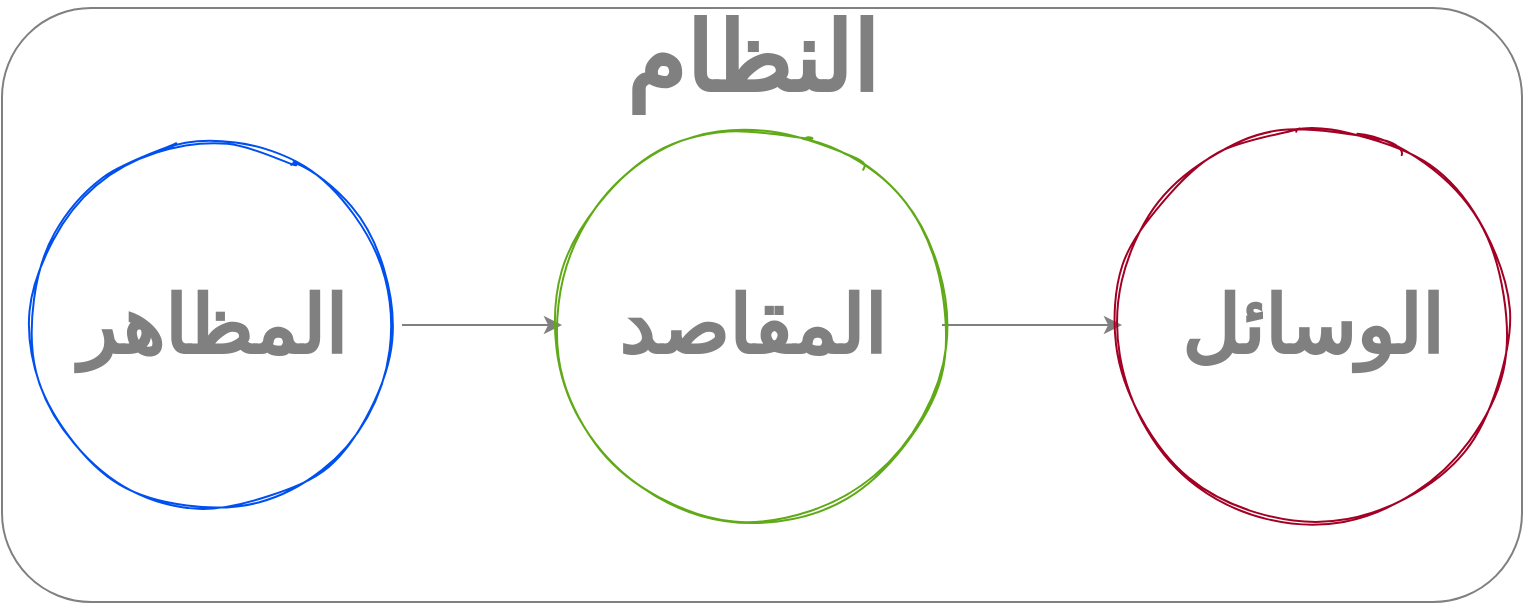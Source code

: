 <mxfile version="14.6.13" type="device" pages="7"><diagram id="BClQ7zJKGYlsGDlJx-q2" name="0.0.2"><mxGraphModel dx="1725" dy="1165" grid="1" gridSize="10" guides="1" tooltips="1" connect="1" arrows="1" fold="1" page="1" pageScale="1" pageWidth="1169" pageHeight="827" math="0" shadow="0"><root><mxCell id="0"/><mxCell id="1" parent="0"/><mxCell id="0XDa8BmgBY2-rIkM7C-t-5" value="" style="rounded=1;whiteSpace=wrap;html=1;fillColor=none;strokeColor=#808080;fontColor=#808080;fontFamily=Lucida Console;fontStyle=0" parent="1" vertex="1"><mxGeometry x="210" y="260" width="760" height="297" as="geometry"/></mxCell><mxCell id="gQmo-Lvj3IdOfGqod0C0-8" style="edgeStyle=orthogonalEdgeStyle;rounded=0;orthogonalLoop=1;jettySize=auto;html=1;strokeColor=#808080;fontColor=#808080;fontFamily=Lucida Console;fontStyle=0" parent="1" source="5" target="gQmo-Lvj3IdOfGqod0C0-6" edge="1"><mxGeometry relative="1" as="geometry"/></mxCell><mxCell id="5" value="المظاهر" style="ellipse;whiteSpace=wrap;html=1;aspect=fixed;sketch=1;fontFamily=Arabic Typesetting;fontSize=40;fontStyle=1;fillColor=none;strokeColor=#0050EF;fontColor=#808080;" parent="1" vertex="1"><mxGeometry x="220" y="323.5" width="190" height="190" as="geometry"/></mxCell><mxCell id="gQmo-Lvj3IdOfGqod0C0-9" style="edgeStyle=orthogonalEdgeStyle;rounded=0;orthogonalLoop=1;jettySize=auto;html=1;strokeColor=#808080;fontColor=#808080;fontFamily=Lucida Console;fontStyle=0" parent="1" source="gQmo-Lvj3IdOfGqod0C0-6" target="gQmo-Lvj3IdOfGqod0C0-7" edge="1"><mxGeometry relative="1" as="geometry"/></mxCell><mxCell id="gQmo-Lvj3IdOfGqod0C0-6" value="المقاصد" style="ellipse;whiteSpace=wrap;html=1;aspect=fixed;sketch=1;fontFamily=Arabic Typesetting;fontSize=40;fontStyle=1;fillColor=none;strokeColor=#60A917;fontColor=#808080;" parent="1" vertex="1"><mxGeometry x="490" y="323.5" width="190" height="190" as="geometry"/></mxCell><mxCell id="gQmo-Lvj3IdOfGqod0C0-7" value="الوسائل" style="ellipse;whiteSpace=wrap;html=1;aspect=fixed;sketch=1;fontFamily=Arabic Typesetting;fontSize=40;spacing=2;fontStyle=1;fillColor=none;strokeColor=#A20025;fontColor=#808080;" parent="1" vertex="1"><mxGeometry x="770" y="323.5" width="190" height="190" as="geometry"/></mxCell><mxCell id="0XDa8BmgBY2-rIkM7C-t-6" value="النظام" style="text;html=1;fillColor=none;align=center;verticalAlign=middle;whiteSpace=wrap;rounded=0;fontColor=#808080;fontFamily=Arabic Typesetting;fontStyle=1;fontSize=48;" parent="1" vertex="1"><mxGeometry x="510" y="260" width="150" height="50" as="geometry"/></mxCell></root></mxGraphModel></diagram><diagram id="nKiVWEsSA-270ExTul0f" name="0.0.3"><mxGraphModel dx="1725" dy="1165" grid="1" gridSize="10" guides="0" tooltips="1" connect="1" arrows="1" fold="1" page="1" pageScale="1" pageWidth="1100" pageHeight="850" math="0" shadow="0"><root><mxCell id="W0rM-MDbJ5D4AVO0Bxm_-0"/><mxCell id="W0rM-MDbJ5D4AVO0Bxm_-1" parent="W0rM-MDbJ5D4AVO0Bxm_-0"/><mxCell id="W0rM-MDbJ5D4AVO0Bxm_-2" value="" style="shape=image;verticalLabelPosition=bottom;labelBackgroundColor=#ffffff;verticalAlign=top;aspect=fixed;imageAspect=0;image=https://cdn-icons-png.flaticon.com/512/869/869869.png;strokeColor=#808080;rounded=1;sketch=1;" parent="W0rM-MDbJ5D4AVO0Bxm_-1" vertex="1"><mxGeometry x="860" y="251" width="162" height="162" as="geometry"/></mxCell><mxCell id="W0rM-MDbJ5D4AVO0Bxm_-3" value="" style="shape=image;verticalLabelPosition=bottom;labelBackgroundColor=#ffffff;verticalAlign=top;aspect=fixed;imageAspect=0;image=https://cdn-icons-png.flaticon.com/512/704/704834.png;strokeColor=#808080;rounded=1;sketch=1;" parent="W0rM-MDbJ5D4AVO0Bxm_-1" vertex="1"><mxGeometry x="650" y="256" width="140" height="140" as="geometry"/></mxCell><mxCell id="W0rM-MDbJ5D4AVO0Bxm_-5" value="" style="shape=image;verticalLabelPosition=bottom;labelBackgroundColor=#ffffff;verticalAlign=top;aspect=fixed;imageAspect=0;image=https://cdn-icons-png.flaticon.com/512/4982/4982460.png;strokeColor=#808080;rounded=1;sketch=1;" parent="W0rM-MDbJ5D4AVO0Bxm_-1" vertex="1"><mxGeometry x="450" y="267" width="130" height="130" as="geometry"/></mxCell><mxCell id="W0rM-MDbJ5D4AVO0Bxm_-11" value="" style="shape=image;verticalLabelPosition=bottom;labelBackgroundColor=#ffffff;verticalAlign=top;aspect=fixed;imageAspect=0;image=https://cdn-icons-png.flaticon.com/512/4983/4983285.png;strokeColor=#808080;rounded=1;sketch=1;" parent="W0rM-MDbJ5D4AVO0Bxm_-1" vertex="1"><mxGeometry x="270" y="270" width="112" height="112" as="geometry"/></mxCell><mxCell id="W0rM-MDbJ5D4AVO0Bxm_-13" value="" style="shape=image;verticalLabelPosition=bottom;labelBackgroundColor=#ffffff;verticalAlign=top;aspect=fixed;imageAspect=0;image=https://cdn-icons-png.flaticon.com/512/1447/1447825.png;strokeColor=#808080;rounded=1;sketch=1;" parent="W0rM-MDbJ5D4AVO0Bxm_-1" vertex="1"><mxGeometry x="80" y="250" width="122" height="122" as="geometry"/></mxCell><mxCell id="W0rM-MDbJ5D4AVO0Bxm_-29" style="edgeStyle=orthogonalEdgeStyle;orthogonalLoop=1;jettySize=auto;html=1;entryX=0;entryY=0.5;entryDx=0;entryDy=0;strokeColor=#808080;fontFamily=Courier New;fontColor=#808080;fontStyle=1;curved=1;sketch=1;fontSize=22;" parent="W0rM-MDbJ5D4AVO0Bxm_-1" source="W0rM-MDbJ5D4AVO0Bxm_-26" edge="1"><mxGeometry relative="1" as="geometry"><mxPoint x="267" y="550" as="targetPoint"/></mxGeometry></mxCell><mxCell id="W0rM-MDbJ5D4AVO0Bxm_-26" value="و" style="whiteSpace=wrap;html=1;strokeColor=#6F0000;fillColor=none;fontFamily=Courier New;fontColor=#808080;fontStyle=1;rounded=1;sketch=1;fontSize=22;" parent="W0rM-MDbJ5D4AVO0Bxm_-1" vertex="1"><mxGeometry x="162" y="470" width="40" height="160" as="geometry"/></mxCell><mxCell id="W0rM-MDbJ5D4AVO0Bxm_-27" value="ق" style="whiteSpace=wrap;html=1;strokeColor=#005700;fillColor=none;fontFamily=Courier New;fontColor=#808080;fontStyle=1;rounded=1;sketch=1;fontSize=22;" parent="W0rM-MDbJ5D4AVO0Bxm_-1" vertex="1"><mxGeometry x="120" y="470" width="40" height="160" as="geometry"/></mxCell><mxCell id="W0rM-MDbJ5D4AVO0Bxm_-28" value="ظ" style="whiteSpace=wrap;html=1;strokeColor=#001DBC;fillColor=none;fontFamily=Courier New;fontColor=#808080;fontStyle=1;rounded=1;sketch=1;fontSize=22;" parent="W0rM-MDbJ5D4AVO0Bxm_-1" vertex="1"><mxGeometry x="77" y="470" width="40" height="160" as="geometry"/></mxCell><mxCell id="ZptFQKRL4hzS_mphF5Ht-0" value="" style="shape=flexArrow;endArrow=classic;html=1;fontFamily=Courier New;fontColor=#808080;strokeColor=#6F0000;width=52;endSize=8;curved=1;fillColor=#a20025;sketch=1;" parent="W0rM-MDbJ5D4AVO0Bxm_-1" edge="1"><mxGeometry width="50" height="50" relative="1" as="geometry"><mxPoint x="810" y="330" as="sourcePoint"/><mxPoint x="850" y="330" as="targetPoint"/></mxGeometry></mxCell><mxCell id="ZptFQKRL4hzS_mphF5Ht-1" value="" style="shape=flexArrow;endArrow=classic;html=1;fontFamily=Courier New;fontColor=#808080;strokeColor=#6F0000;width=52;endSize=8;curved=1;sketch=1;fillColor=#a20025;" parent="W0rM-MDbJ5D4AVO0Bxm_-1" edge="1"><mxGeometry width="50" height="50" relative="1" as="geometry"><mxPoint x="600" y="330" as="sourcePoint"/><mxPoint x="640" y="330" as="targetPoint"/></mxGeometry></mxCell><mxCell id="ZptFQKRL4hzS_mphF5Ht-2" value="" style="shape=flexArrow;endArrow=classic;html=1;fontFamily=Courier New;fontColor=#808080;strokeColor=#6F0000;width=52;endSize=8;curved=1;sketch=1;fillColor=#a20025;" parent="W0rM-MDbJ5D4AVO0Bxm_-1" edge="1"><mxGeometry width="50" height="50" relative="1" as="geometry"><mxPoint x="390" y="330" as="sourcePoint"/><mxPoint x="430" y="330" as="targetPoint"/></mxGeometry></mxCell><mxCell id="ZptFQKRL4hzS_mphF5Ht-3" value="" style="shape=flexArrow;endArrow=classic;html=1;fontFamily=Courier New;fontColor=#808080;strokeColor=#6F0000;width=52;endSize=8;curved=1;sketch=1;fillColor=#a20025;" parent="W0rM-MDbJ5D4AVO0Bxm_-1" edge="1"><mxGeometry width="50" height="50" relative="1" as="geometry"><mxPoint x="220" y="330" as="sourcePoint"/><mxPoint x="260" y="330" as="targetPoint"/></mxGeometry></mxCell><mxCell id="76Cj69Z0HNJIq9B8e0js-14" style="edgeStyle=none;html=1;fontColor=#808080;sketch=1;curved=1;strokeColor=#808080;fontSize=22;" parent="W0rM-MDbJ5D4AVO0Bxm_-1" source="76Cj69Z0HNJIq9B8e0js-0" edge="1"><mxGeometry relative="1" as="geometry"><mxPoint x="450" y="550" as="targetPoint"/></mxGeometry></mxCell><mxCell id="76Cj69Z0HNJIq9B8e0js-0" value="&lt;span&gt;و&lt;/span&gt;" style="whiteSpace=wrap;html=1;strokeColor=#6F0000;fillColor=none;fontFamily=Courier New;fontColor=#808080;fontStyle=1;rounded=1;sketch=1;fontSize=22;" parent="W0rM-MDbJ5D4AVO0Bxm_-1" vertex="1"><mxGeometry x="355" y="470" width="40" height="160" as="geometry"/></mxCell><mxCell id="76Cj69Z0HNJIq9B8e0js-1" value="&lt;span&gt;ق&lt;/span&gt;" style="whiteSpace=wrap;html=1;strokeColor=#005700;fillColor=none;fontFamily=Courier New;fontColor=#808080;fontStyle=1;rounded=1;sketch=1;fontSize=22;" parent="W0rM-MDbJ5D4AVO0Bxm_-1" vertex="1"><mxGeometry x="313" y="470" width="40" height="160" as="geometry"/></mxCell><mxCell id="76Cj69Z0HNJIq9B8e0js-2" value="ظ" style="whiteSpace=wrap;html=1;strokeColor=#001DBC;fillColor=none;fontFamily=Courier New;fontColor=#808080;fontStyle=1;rounded=1;sketch=1;fontSize=22;" parent="W0rM-MDbJ5D4AVO0Bxm_-1" vertex="1"><mxGeometry x="270" y="470" width="40" height="160" as="geometry"/></mxCell><mxCell id="76Cj69Z0HNJIq9B8e0js-13" style="edgeStyle=none;html=1;entryX=0;entryY=0.5;entryDx=0;entryDy=0;fontColor=#808080;sketch=1;curved=1;strokeColor=#808080;fontSize=22;" parent="W0rM-MDbJ5D4AVO0Bxm_-1" source="76Cj69Z0HNJIq9B8e0js-3" target="76Cj69Z0HNJIq9B8e0js-8" edge="1"><mxGeometry relative="1" as="geometry"/></mxCell><mxCell id="76Cj69Z0HNJIq9B8e0js-3" value="&lt;span&gt;و&lt;/span&gt;" style="whiteSpace=wrap;html=1;strokeColor=#6F0000;fillColor=none;fontFamily=Courier New;fontColor=#808080;fontStyle=1;rounded=1;sketch=1;fontSize=22;" parent="W0rM-MDbJ5D4AVO0Bxm_-1" vertex="1"><mxGeometry x="535" y="470" width="40" height="160" as="geometry"/></mxCell><mxCell id="76Cj69Z0HNJIq9B8e0js-4" value="&lt;span&gt;ق&lt;/span&gt;" style="whiteSpace=wrap;html=1;strokeColor=#005700;fillColor=none;fontFamily=Courier New;fontColor=#808080;fontStyle=1;rounded=1;sketch=1;fontSize=22;" parent="W0rM-MDbJ5D4AVO0Bxm_-1" vertex="1"><mxGeometry x="493" y="470" width="40" height="160" as="geometry"/></mxCell><mxCell id="76Cj69Z0HNJIq9B8e0js-12" style="edgeStyle=none;html=1;entryX=0;entryY=0.5;entryDx=0;entryDy=0;fontColor=#808080;sketch=1;curved=1;strokeColor=#808080;fontSize=22;" parent="W0rM-MDbJ5D4AVO0Bxm_-1" source="76Cj69Z0HNJIq9B8e0js-6" target="76Cj69Z0HNJIq9B8e0js-11" edge="1"><mxGeometry relative="1" as="geometry"/></mxCell><mxCell id="76Cj69Z0HNJIq9B8e0js-6" value="&lt;span&gt;و&lt;/span&gt;" style="whiteSpace=wrap;html=1;strokeColor=#6F0000;fillColor=none;fontFamily=Courier New;fontColor=#808080;fontStyle=1;rounded=1;sketch=1;fontSize=22;" parent="W0rM-MDbJ5D4AVO0Bxm_-1" vertex="1"><mxGeometry x="745" y="470" width="40" height="160" as="geometry"/></mxCell><mxCell id="76Cj69Z0HNJIq9B8e0js-7" value="&lt;span&gt;ق&lt;/span&gt;" style="whiteSpace=wrap;html=1;strokeColor=#005700;fillColor=none;fontFamily=Courier New;fontColor=#808080;fontStyle=1;rounded=1;sketch=1;fontSize=22;" parent="W0rM-MDbJ5D4AVO0Bxm_-1" vertex="1"><mxGeometry x="703" y="470" width="40" height="160" as="geometry"/></mxCell><mxCell id="76Cj69Z0HNJIq9B8e0js-8" value="&lt;span&gt;ظ&lt;/span&gt;" style="whiteSpace=wrap;html=1;strokeColor=#001DBC;fillColor=none;fontFamily=Courier New;fontColor=#808080;fontStyle=1;rounded=1;sketch=1;fontSize=22;" parent="W0rM-MDbJ5D4AVO0Bxm_-1" vertex="1"><mxGeometry x="660" y="470" width="40" height="160" as="geometry"/></mxCell><mxCell id="76Cj69Z0HNJIq9B8e0js-9" value="&lt;span&gt;و&lt;/span&gt;" style="whiteSpace=wrap;html=1;strokeColor=#6F0000;fillColor=none;fontFamily=Courier New;fontColor=#808080;fontStyle=1;rounded=1;sketch=1;fontSize=22;" parent="W0rM-MDbJ5D4AVO0Bxm_-1" vertex="1"><mxGeometry x="955" y="470" width="40" height="160" as="geometry"/></mxCell><mxCell id="76Cj69Z0HNJIq9B8e0js-10" value="&lt;span&gt;ق&lt;/span&gt;" style="whiteSpace=wrap;html=1;strokeColor=#005700;fillColor=none;fontFamily=Courier New;fontColor=#808080;fontStyle=1;rounded=1;sketch=1;fontSize=22;" parent="W0rM-MDbJ5D4AVO0Bxm_-1" vertex="1"><mxGeometry x="913" y="470" width="40" height="160" as="geometry"/></mxCell><mxCell id="76Cj69Z0HNJIq9B8e0js-11" value="&lt;span&gt;ظ&lt;/span&gt;" style="whiteSpace=wrap;html=1;strokeColor=#001DBC;fillColor=none;fontFamily=Courier New;fontColor=#808080;fontStyle=1;rounded=1;sketch=1;fontSize=22;" parent="W0rM-MDbJ5D4AVO0Bxm_-1" vertex="1"><mxGeometry x="870" y="470" width="40" height="160" as="geometry"/></mxCell><mxCell id="C-LNeaRqBnnhpDKgdJRk-0" value="&lt;span&gt;ظ&lt;/span&gt;" style="whiteSpace=wrap;html=1;strokeColor=#001DBC;fillColor=none;fontFamily=Courier New;fontColor=#808080;fontStyle=1;rounded=1;sketch=1;fontSize=22;" parent="W0rM-MDbJ5D4AVO0Bxm_-1" vertex="1"><mxGeometry x="450" y="470" width="40" height="160" as="geometry"/></mxCell></root></mxGraphModel></diagram><diagram id="3kXAWhVCvX7wtt8HvD0j" name="0.0.4"><mxGraphModel dx="1190" dy="803" grid="1" gridSize="10" guides="1" tooltips="1" connect="1" arrows="1" fold="1" page="1" pageScale="1" pageWidth="1100" pageHeight="850" math="0" shadow="0"><root><mxCell id="fLSRTXFH1fcSwHrKiy_E-0"/><mxCell id="fLSRTXFH1fcSwHrKiy_E-1" parent="fLSRTXFH1fcSwHrKiy_E-0"/><mxCell id="tHzvTpeFHNqKRsSb1RSv-12" value="" style="ellipse;whiteSpace=wrap;html=1;aspect=fixed;rounded=1;sketch=1;fillColor=none;fontColor=#ffffff;strokeColor=#A20025;fontFamily=Arabic Typesetting;fontStyle=1" parent="fLSRTXFH1fcSwHrKiy_E-1" vertex="1"><mxGeometry x="750" y="280" width="340" height="340" as="geometry"/></mxCell><mxCell id="tHzvTpeFHNqKRsSb1RSv-10" style="edgeStyle=orthogonalEdgeStyle;curved=1;rounded=1;sketch=1;orthogonalLoop=1;jettySize=auto;html=1;strokeColor=#8F8F8F;fontFamily=Arabic Typesetting;fontStyle=1" parent="fLSRTXFH1fcSwHrKiy_E-1" source="tHzvTpeFHNqKRsSb1RSv-6" target="tHzvTpeFHNqKRsSb1RSv-7" edge="1"><mxGeometry relative="1" as="geometry"/></mxCell><mxCell id="tHzvTpeFHNqKRsSb1RSv-11" value="" style="edgeStyle=orthogonalEdgeStyle;curved=1;rounded=1;sketch=1;orthogonalLoop=1;jettySize=auto;html=1;strokeColor=#8F8F8F;fontFamily=Arabic Typesetting;fontStyle=1" parent="fLSRTXFH1fcSwHrKiy_E-1" source="tHzvTpeFHNqKRsSb1RSv-6" target="tHzvTpeFHNqKRsSb1RSv-8" edge="1"><mxGeometry relative="1" as="geometry"/></mxCell><mxCell id="tHzvTpeFHNqKRsSb1RSv-6" value="س" style="ellipse;whiteSpace=wrap;html=1;aspect=fixed;sketch=1;rounded=1;fillColor=none;fontColor=#808080;strokeColor=#60A917;fontFamily=Arabic Typesetting;fontStyle=1;fontSize=23;" parent="fLSRTXFH1fcSwHrKiy_E-1" vertex="1"><mxGeometry x="880" y="410" width="80" height="80" as="geometry"/></mxCell><mxCell id="tHzvTpeFHNqKRsSb1RSv-7" value="ع" style="ellipse;whiteSpace=wrap;html=1;aspect=fixed;sketch=1;rounded=1;fillColor=none;fontColor=#808080;strokeColor=#A20025;fontFamily=Arabic Typesetting;fontStyle=1;fontSize=23;" parent="fLSRTXFH1fcSwHrKiy_E-1" vertex="1"><mxGeometry x="990" y="410" width="80" height="80" as="geometry"/></mxCell><mxCell id="tHzvTpeFHNqKRsSb1RSv-8" value="ع" style="ellipse;whiteSpace=wrap;html=1;aspect=fixed;sketch=1;rounded=1;fillColor=none;fontColor=#808080;strokeColor=#0050EF;fontFamily=Arabic Typesetting;fontStyle=1;fontSize=23;" parent="fLSRTXFH1fcSwHrKiy_E-1" vertex="1"><mxGeometry x="770" y="410" width="80" height="80" as="geometry"/></mxCell><mxCell id="tHzvTpeFHNqKRsSb1RSv-21" style="edgeStyle=orthogonalEdgeStyle;curved=1;rounded=1;sketch=1;orthogonalLoop=1;jettySize=auto;html=1;entryX=0;entryY=0.5;entryDx=0;entryDy=0;strokeColor=#8F8F8F;fontFamily=Arabic Typesetting;fontStyle=1" parent="fLSRTXFH1fcSwHrKiy_E-1" source="tHzvTpeFHNqKRsSb1RSv-13" target="tHzvTpeFHNqKRsSb1RSv-12" edge="1"><mxGeometry relative="1" as="geometry"/></mxCell><mxCell id="tHzvTpeFHNqKRsSb1RSv-13" value="" style="ellipse;whiteSpace=wrap;html=1;aspect=fixed;rounded=1;sketch=1;fillColor=none;fontColor=#ffffff;strokeColor=#60A917;fontFamily=Arabic Typesetting;fontStyle=1" parent="fLSRTXFH1fcSwHrKiy_E-1" vertex="1"><mxGeometry x="390" y="280" width="340" height="340" as="geometry"/></mxCell><mxCell id="tHzvTpeFHNqKRsSb1RSv-14" style="edgeStyle=orthogonalEdgeStyle;curved=1;rounded=1;sketch=1;orthogonalLoop=1;jettySize=auto;html=1;strokeColor=#8F8F8F;fontFamily=Arabic Typesetting;fontStyle=1" parent="fLSRTXFH1fcSwHrKiy_E-1" source="tHzvTpeFHNqKRsSb1RSv-16" target="tHzvTpeFHNqKRsSb1RSv-17" edge="1"><mxGeometry relative="1" as="geometry"/></mxCell><mxCell id="tHzvTpeFHNqKRsSb1RSv-15" value="" style="edgeStyle=orthogonalEdgeStyle;curved=1;rounded=1;sketch=1;orthogonalLoop=1;jettySize=auto;html=1;strokeColor=#8F8F8F;fontFamily=Arabic Typesetting;fontStyle=1" parent="fLSRTXFH1fcSwHrKiy_E-1" source="tHzvTpeFHNqKRsSb1RSv-16" target="tHzvTpeFHNqKRsSb1RSv-18" edge="1"><mxGeometry relative="1" as="geometry"/></mxCell><mxCell id="tHzvTpeFHNqKRsSb1RSv-16" value="ع" style="ellipse;whiteSpace=wrap;html=1;aspect=fixed;sketch=1;rounded=1;fillColor=none;fontColor=#808080;strokeColor=#60A917;fontFamily=Arabic Typesetting;fontStyle=1;fontSize=23;" parent="fLSRTXFH1fcSwHrKiy_E-1" vertex="1"><mxGeometry x="520" y="410" width="80" height="80" as="geometry"/></mxCell><mxCell id="tHzvTpeFHNqKRsSb1RSv-17" value="س" style="ellipse;whiteSpace=wrap;html=1;aspect=fixed;sketch=1;rounded=1;fillColor=none;fontColor=#808080;strokeColor=#A20025;fontFamily=Arabic Typesetting;fontStyle=1;fontSize=23;" parent="fLSRTXFH1fcSwHrKiy_E-1" vertex="1"><mxGeometry x="630" y="410" width="80" height="80" as="geometry"/></mxCell><mxCell id="tHzvTpeFHNqKRsSb1RSv-18" value="س" style="ellipse;whiteSpace=wrap;html=1;aspect=fixed;sketch=1;rounded=1;fillColor=none;fontColor=#808080;strokeColor=#0050EF;fontFamily=Arabic Typesetting;fontStyle=1;fontSize=23;" parent="fLSRTXFH1fcSwHrKiy_E-1" vertex="1"><mxGeometry x="410" y="410" width="80" height="80" as="geometry"/></mxCell><mxCell id="tHzvTpeFHNqKRsSb1RSv-28" style="edgeStyle=orthogonalEdgeStyle;curved=1;rounded=1;sketch=1;orthogonalLoop=1;jettySize=auto;html=1;strokeColor=#8F8F8F;fontFamily=Arabic Typesetting;fontStyle=1" parent="fLSRTXFH1fcSwHrKiy_E-1" source="tHzvTpeFHNqKRsSb1RSv-22" target="tHzvTpeFHNqKRsSb1RSv-13" edge="1"><mxGeometry relative="1" as="geometry"/></mxCell><mxCell id="tHzvTpeFHNqKRsSb1RSv-22" value="" style="ellipse;whiteSpace=wrap;html=1;aspect=fixed;rounded=1;sketch=1;fillColor=none;fontColor=#ffffff;strokeColor=#0050EF;fontFamily=Arabic Typesetting;fontStyle=1" parent="fLSRTXFH1fcSwHrKiy_E-1" vertex="1"><mxGeometry x="20" y="280" width="340" height="340" as="geometry"/></mxCell><mxCell id="tHzvTpeFHNqKRsSb1RSv-29" value="إلكترون" style="text;html=1;fillColor=none;align=center;verticalAlign=middle;whiteSpace=wrap;rounded=0;sketch=1;fontColor=#8F8F8F;fontSize=50;fontFamily=Arabic Typesetting;fontStyle=1" parent="fLSRTXFH1fcSwHrKiy_E-1" vertex="1"><mxGeometry x="170" y="670" width="40" height="20" as="geometry"/></mxCell><mxCell id="tHzvTpeFHNqKRsSb1RSv-30" value="نيوترون" style="text;html=1;fillColor=none;align=center;verticalAlign=middle;whiteSpace=wrap;rounded=0;sketch=1;fontColor=#8F8F8F;fontSize=50;fontFamily=Arabic Typesetting;fontStyle=1" parent="fLSRTXFH1fcSwHrKiy_E-1" vertex="1"><mxGeometry x="550" y="670" width="40" height="20" as="geometry"/></mxCell><mxCell id="tHzvTpeFHNqKRsSb1RSv-31" value="بروتون" style="text;html=1;fillColor=none;align=center;verticalAlign=middle;whiteSpace=wrap;rounded=0;sketch=1;fontColor=#8F8F8F;fontSize=50;fontFamily=Arabic Typesetting;fontStyle=1" parent="fLSRTXFH1fcSwHrKiy_E-1" vertex="1"><mxGeometry x="900" y="670" width="40" height="20" as="geometry"/></mxCell><mxCell id="tHzvTpeFHNqKRsSb1RSv-32" style="edgeStyle=orthogonalEdgeStyle;curved=1;rounded=1;sketch=1;orthogonalLoop=1;jettySize=auto;html=1;strokeColor=#8F8F8F;fontFamily=Arabic Typesetting;fontStyle=1" parent="fLSRTXFH1fcSwHrKiy_E-1" source="tHzvTpeFHNqKRsSb1RSv-34" target="tHzvTpeFHNqKRsSb1RSv-35" edge="1"><mxGeometry relative="1" as="geometry"/></mxCell><mxCell id="tHzvTpeFHNqKRsSb1RSv-33" value="" style="edgeStyle=orthogonalEdgeStyle;curved=1;rounded=1;sketch=1;orthogonalLoop=1;jettySize=auto;html=1;strokeColor=#8F8F8F;fontFamily=Arabic Typesetting;fontStyle=1" parent="fLSRTXFH1fcSwHrKiy_E-1" source="tHzvTpeFHNqKRsSb1RSv-34" target="tHzvTpeFHNqKRsSb1RSv-36" edge="1"><mxGeometry relative="1" as="geometry"/></mxCell><mxCell id="tHzvTpeFHNqKRsSb1RSv-34" value="&lt;font color=&quot;#808080&quot;&gt;الكتلة&lt;/font&gt;" style="ellipse;whiteSpace=wrap;html=1;aspect=fixed;sketch=1;rounded=1;fillColor=none;fontColor=#ffffff;strokeColor=#60A917;fontFamily=Arabic Typesetting;fontStyle=1;fontSize=26;" parent="fLSRTXFH1fcSwHrKiy_E-1" vertex="1"><mxGeometry x="150" y="410" width="80" height="80" as="geometry"/></mxCell><mxCell id="tHzvTpeFHNqKRsSb1RSv-35" value="&lt;font color=&quot;#808080&quot; style=&quot;font-size: 26px;&quot;&gt;شحنة&lt;/font&gt;" style="ellipse;whiteSpace=wrap;html=1;aspect=fixed;sketch=1;rounded=1;fillColor=none;fontColor=#ffffff;strokeColor=#A20025;fontFamily=Arabic Typesetting;fontStyle=1;fontSize=26;" parent="fLSRTXFH1fcSwHrKiy_E-1" vertex="1"><mxGeometry x="260" y="410" width="80" height="80" as="geometry"/></mxCell><mxCell id="tHzvTpeFHNqKRsSb1RSv-36" value="&lt;font color=&quot;#808080&quot; style=&quot;font-size: 26px;&quot;&gt;الزخم الزاوي&lt;/font&gt;" style="ellipse;whiteSpace=wrap;html=1;aspect=fixed;sketch=1;rounded=1;fillColor=none;fontColor=#ffffff;strokeColor=#0050EF;fontFamily=Arabic Typesetting;fontStyle=1;fontSize=26;" parent="fLSRTXFH1fcSwHrKiy_E-1" vertex="1"><mxGeometry x="40" y="410" width="80" height="80" as="geometry"/></mxCell></root></mxGraphModel></diagram><diagram name="0.0.4 2" id="BPuhP2UYqeS_asFMk0QZ"><mxGraphModel dx="1438" dy="971" grid="1" gridSize="10" guides="1" tooltips="1" connect="1" arrows="1" fold="1" page="1" pageScale="1" pageWidth="1100" pageHeight="850" math="0" shadow="0"><root><mxCell id="rGN0Hdvx375b36EXyA7g-0"/><mxCell id="rGN0Hdvx375b36EXyA7g-1" parent="rGN0Hdvx375b36EXyA7g-0"/><mxCell id="rGN0Hdvx375b36EXyA7g-2" value="الشمس" style="ellipse;whiteSpace=wrap;html=1;aspect=fixed;rounded=1;sketch=1;fillColor=none;strokeColor=#A20025;fontFamily=Arabic Typesetting;fontStyle=1;fontSize=69;fontColor=#8F8F8F;" parent="rGN0Hdvx375b36EXyA7g-1" vertex="1"><mxGeometry x="750" y="280" width="340" height="340" as="geometry"/></mxCell><mxCell id="rGN0Hdvx375b36EXyA7g-8" style="edgeStyle=orthogonalEdgeStyle;curved=1;rounded=1;sketch=1;orthogonalLoop=1;jettySize=auto;html=1;entryX=0;entryY=0.5;entryDx=0;entryDy=0;strokeColor=#8F8F8F;fontFamily=Courier New;fontStyle=1;fontColor=#8F8F8F;" parent="rGN0Hdvx375b36EXyA7g-1" source="rGN0Hdvx375b36EXyA7g-9" target="rGN0Hdvx375b36EXyA7g-2" edge="1"><mxGeometry relative="1" as="geometry"/></mxCell><mxCell id="rGN0Hdvx375b36EXyA7g-9" value="&lt;font style=&quot;font-size: 69px;&quot;&gt;الكوكب&lt;/font&gt;" style="ellipse;whiteSpace=wrap;html=1;aspect=fixed;rounded=1;sketch=1;fillColor=none;strokeColor=#60A917;fontFamily=Arabic Typesetting;fontStyle=1;fontSize=69;fontColor=#8F8F8F;" parent="rGN0Hdvx375b36EXyA7g-1" vertex="1"><mxGeometry x="380" y="280" width="340" height="340" as="geometry"/></mxCell><mxCell id="rGN0Hdvx375b36EXyA7g-15" style="edgeStyle=orthogonalEdgeStyle;curved=1;rounded=1;sketch=1;orthogonalLoop=1;jettySize=auto;html=1;strokeColor=#8F8F8F;fontFamily=Courier New;fontStyle=1;fontColor=#8F8F8F;" parent="rGN0Hdvx375b36EXyA7g-1" source="rGN0Hdvx375b36EXyA7g-16" target="rGN0Hdvx375b36EXyA7g-9" edge="1"><mxGeometry relative="1" as="geometry"/></mxCell><mxCell id="rGN0Hdvx375b36EXyA7g-16" value="&lt;font style=&quot;font-size: 69px;&quot;&gt;القمر&lt;/font&gt;" style="ellipse;whiteSpace=wrap;html=1;aspect=fixed;rounded=1;sketch=1;fillColor=none;strokeColor=#0050EF;fontFamily=Arabic Typesetting;fontStyle=1;fontColor=#8F8F8F;fontSize=69;" parent="rGN0Hdvx375b36EXyA7g-1" vertex="1"><mxGeometry x="10" y="280" width="340" height="340" as="geometry"/></mxCell></root></mxGraphModel></diagram><diagram name="0.0.5" id="KFiqBC2vEqDhtbo2sA6c"><mxGraphModel dx="1670" dy="1816" grid="1" gridSize="10" guides="1" tooltips="1" connect="1" arrows="1" fold="1" page="1" pageScale="1" pageWidth="1100" pageHeight="850" math="0" shadow="0">&#xa;            <root>&#xa;                <mxCell id="fW6Y9jT2kXcSiZ-Nmt8K-0"/>&#xa;                <mxCell id="fW6Y9jT2kXcSiZ-Nmt8K-1" parent="fW6Y9jT2kXcSiZ-Nmt8K-0"/>&#xa;                <mxCell id="fW6Y9jT2kXcSiZ-Nmt8K-19" value="" style="rounded=0;whiteSpace=wrap;html=1;sketch=1;fontFamily=Courier New;fontSize=20;fontColor=#8F8F8F;strokeColor=#8F8F8F;fillColor=none;" parent="fW6Y9jT2kXcSiZ-Nmt8K-1" vertex="1">&#xa;                    <mxGeometry x="37" y="820" width="570" height="220" as="geometry"/>&#xa;                </mxCell>&#xa;                <mxCell id="fW6Y9jT2kXcSiZ-Nmt8K-12" value="" style="rounded=0;whiteSpace=wrap;html=1;sketch=1;fontFamily=Courier New;fontSize=20;fontColor=#8F8F8F;strokeColor=#8F8F8F;fillColor=none;" parent="fW6Y9jT2kXcSiZ-Nmt8K-1" vertex="1">&#xa;                    <mxGeometry x="165" y="420" width="780" height="285" as="geometry"/>&#xa;                </mxCell>&#xa;                <mxCell id="fW6Y9jT2kXcSiZ-Nmt8K-2" value="BROKER&lt;br&gt;(DEPENDENCY)" style="ellipse;whiteSpace=wrap;html=1;aspect=fixed;rounded=1;sketch=1;fillColor=none;strokeColor=#A20025;fontFamily=Courier New;fontStyle=1;fontSize=35;fontColor=#8F8F8F;" parent="fW6Y9jT2kXcSiZ-Nmt8K-1" vertex="1">&#xa;                    <mxGeometry x="745" y="-30" width="340" height="340" as="geometry"/>&#xa;                </mxCell>&#xa;                <mxCell id="fW6Y9jT2kXcSiZ-Nmt8K-3" style="edgeStyle=orthogonalEdgeStyle;curved=1;rounded=1;sketch=1;orthogonalLoop=1;jettySize=auto;html=1;entryX=0;entryY=0.5;entryDx=0;entryDy=0;strokeColor=#8F8F8F;fontFamily=Courier New;fontStyle=1;fontColor=#8F8F8F;" parent="fW6Y9jT2kXcSiZ-Nmt8K-1" source="fW6Y9jT2kXcSiZ-Nmt8K-4" target="fW6Y9jT2kXcSiZ-Nmt8K-2" edge="1">&#xa;                    <mxGeometry relative="1" as="geometry"/>&#xa;                </mxCell>&#xa;                <mxCell id="fW6Y9jT2kXcSiZ-Nmt8K-13" style="edgeStyle=orthogonalEdgeStyle;curved=1;rounded=1;sketch=1;orthogonalLoop=1;jettySize=auto;html=1;fontFamily=Courier New;fontSize=20;fontColor=#8F8F8F;strokeColor=#8F8F8F;" parent="fW6Y9jT2kXcSiZ-Nmt8K-1" source="fW6Y9jT2kXcSiZ-Nmt8K-4" target="fW6Y9jT2kXcSiZ-Nmt8K-12" edge="1">&#xa;                    <mxGeometry relative="1" as="geometry"/>&#xa;                </mxCell>&#xa;                <mxCell id="fW6Y9jT2kXcSiZ-Nmt8K-4" value="&lt;font style=&quot;font-size: 35px&quot;&gt;SERVICE&lt;br&gt;(PURPOSE)&lt;br&gt;&lt;/font&gt;" style="ellipse;whiteSpace=wrap;html=1;aspect=fixed;rounded=1;sketch=1;fillColor=none;strokeColor=#60A917;fontFamily=Courier New;fontStyle=1;fontSize=25;fontColor=#8F8F8F;" parent="fW6Y9jT2kXcSiZ-Nmt8K-1" vertex="1">&#xa;                    <mxGeometry x="385" y="-30" width="340" height="340" as="geometry"/>&#xa;                </mxCell>&#xa;                <mxCell id="fW6Y9jT2kXcSiZ-Nmt8K-5" style="edgeStyle=orthogonalEdgeStyle;curved=1;rounded=1;sketch=1;orthogonalLoop=1;jettySize=auto;html=1;strokeColor=#8F8F8F;fontFamily=Courier New;fontStyle=1;fontColor=#8F8F8F;" parent="fW6Y9jT2kXcSiZ-Nmt8K-1" source="fW6Y9jT2kXcSiZ-Nmt8K-6" target="fW6Y9jT2kXcSiZ-Nmt8K-4" edge="1">&#xa;                    <mxGeometry relative="1" as="geometry"/>&#xa;                </mxCell>&#xa;                <mxCell id="fW6Y9jT2kXcSiZ-Nmt8K-6" value="&lt;font style=&quot;font-size: 35px&quot;&gt;CONTROLLER&lt;br&gt;(EXPOSURE)&lt;br&gt;&lt;/font&gt;" style="ellipse;whiteSpace=wrap;html=1;aspect=fixed;rounded=1;sketch=1;fillColor=none;strokeColor=#0050EF;fontFamily=Courier New;fontStyle=1;fontColor=#8F8F8F;" parent="fW6Y9jT2kXcSiZ-Nmt8K-1" vertex="1">&#xa;                    <mxGeometry x="15" y="-30" width="340" height="340" as="geometry"/>&#xa;                </mxCell>&#xa;                <mxCell id="fW6Y9jT2kXcSiZ-Nmt8K-7" value="INTEGRATION" style="ellipse;whiteSpace=wrap;html=1;aspect=fixed;rounded=1;sketch=1;fillColor=none;strokeColor=#A20025;fontFamily=Courier New;fontStyle=1;fontSize=20;fontColor=#8F8F8F;" parent="fW6Y9jT2kXcSiZ-Nmt8K-1" vertex="1">&#xa;                    <mxGeometry x="715" y="470" width="190" height="190" as="geometry"/>&#xa;                </mxCell>&#xa;                <mxCell id="fW6Y9jT2kXcSiZ-Nmt8K-11" style="edgeStyle=orthogonalEdgeStyle;curved=1;rounded=1;sketch=1;orthogonalLoop=1;jettySize=auto;html=1;fontFamily=Courier New;fontSize=20;fontColor=#8F8F8F;strokeColor=#8F8F8F;" parent="fW6Y9jT2kXcSiZ-Nmt8K-1" source="fW6Y9jT2kXcSiZ-Nmt8K-8" target="fW6Y9jT2kXcSiZ-Nmt8K-7" edge="1">&#xa;                    <mxGeometry relative="1" as="geometry"/>&#xa;                </mxCell>&#xa;                <mxCell id="fW6Y9jT2kXcSiZ-Nmt8K-8" value="&lt;font&gt;&lt;font style=&quot;font-size: 20px&quot;&gt;PROCESSING&lt;/font&gt;&lt;br&gt;&lt;/font&gt;" style="ellipse;whiteSpace=wrap;html=1;aspect=fixed;rounded=1;sketch=1;fillColor=none;strokeColor=#60A917;fontFamily=Courier New;fontStyle=1;fontSize=25;fontColor=#8F8F8F;" parent="fW6Y9jT2kXcSiZ-Nmt8K-1" vertex="1">&#xa;                    <mxGeometry x="465" y="470" width="190" height="190" as="geometry"/>&#xa;                </mxCell>&#xa;                <mxCell id="fW6Y9jT2kXcSiZ-Nmt8K-10" style="edgeStyle=orthogonalEdgeStyle;curved=1;rounded=1;sketch=1;orthogonalLoop=1;jettySize=auto;html=1;fontFamily=Courier New;fontSize=20;fontColor=#8F8F8F;strokeColor=#8F8F8F;" parent="fW6Y9jT2kXcSiZ-Nmt8K-1" source="fW6Y9jT2kXcSiZ-Nmt8K-9" target="fW6Y9jT2kXcSiZ-Nmt8K-8" edge="1">&#xa;                    <mxGeometry relative="1" as="geometry"/>&#xa;                </mxCell>&#xa;                <mxCell id="fW6Y9jT2kXcSiZ-Nmt8K-20" style="edgeStyle=orthogonalEdgeStyle;curved=1;rounded=1;sketch=1;orthogonalLoop=1;jettySize=auto;html=1;entryX=0.489;entryY=-0.009;entryDx=0;entryDy=0;entryPerimeter=0;fontFamily=Courier New;fontSize=20;fontColor=#8F8F8F;strokeColor=#8F8F8F;" parent="fW6Y9jT2kXcSiZ-Nmt8K-1" source="fW6Y9jT2kXcSiZ-Nmt8K-9" target="fW6Y9jT2kXcSiZ-Nmt8K-19" edge="1">&#xa;                    <mxGeometry relative="1" as="geometry"/>&#xa;                </mxCell>&#xa;                <mxCell id="fW6Y9jT2kXcSiZ-Nmt8K-9" value="&lt;font&gt;&lt;font style=&quot;font-size: 20px&quot;&gt;VALIDATION&lt;/font&gt;&lt;br&gt;&lt;/font&gt;" style="ellipse;whiteSpace=wrap;html=1;aspect=fixed;rounded=1;sketch=1;fillColor=none;strokeColor=#0050EF;fontFamily=Courier New;fontStyle=1;fontColor=#8F8F8F;" parent="fW6Y9jT2kXcSiZ-Nmt8K-1" vertex="1">&#xa;                    <mxGeometry x="215" y="465" width="200" height="200" as="geometry"/>&#xa;                </mxCell>&#xa;                <mxCell id="fW6Y9jT2kXcSiZ-Nmt8K-14" value="EXTERNAL" style="ellipse;whiteSpace=wrap;html=1;aspect=fixed;rounded=1;sketch=1;fillColor=none;strokeColor=#A20025;fontFamily=Courier New;fontStyle=1;fontSize=20;fontColor=#8F8F8F;" parent="fW6Y9jT2kXcSiZ-Nmt8K-1" vertex="1">&#xa;                    <mxGeometry x="422" y="870" width="120" height="120" as="geometry"/>&#xa;                </mxCell>&#xa;                <mxCell id="fW6Y9jT2kXcSiZ-Nmt8K-18" style="edgeStyle=orthogonalEdgeStyle;curved=1;rounded=1;sketch=1;orthogonalLoop=1;jettySize=auto;html=1;fontFamily=Courier New;fontSize=20;fontColor=#8F8F8F;strokeColor=#8F8F8F;" parent="fW6Y9jT2kXcSiZ-Nmt8K-1" source="fW6Y9jT2kXcSiZ-Nmt8K-15" target="fW6Y9jT2kXcSiZ-Nmt8K-14" edge="1">&#xa;                    <mxGeometry relative="1" as="geometry"/>&#xa;                </mxCell>&#xa;                <mxCell id="fW6Y9jT2kXcSiZ-Nmt8K-15" value="&lt;font&gt;&lt;font style=&quot;font-size: 20px&quot;&gt;LOGICAL&lt;/font&gt;&lt;br&gt;&lt;/font&gt;" style="ellipse;whiteSpace=wrap;html=1;aspect=fixed;rounded=1;sketch=1;fillColor=none;strokeColor=#60A917;fontFamily=Courier New;fontStyle=1;fontSize=25;fontColor=#8F8F8F;" parent="fW6Y9jT2kXcSiZ-Nmt8K-1" vertex="1">&#xa;                    <mxGeometry x="252" y="870" width="120" height="120" as="geometry"/>&#xa;                </mxCell>&#xa;                <mxCell id="fW6Y9jT2kXcSiZ-Nmt8K-17" style="edgeStyle=orthogonalEdgeStyle;curved=1;rounded=1;sketch=1;orthogonalLoop=1;jettySize=auto;html=1;fontFamily=Courier New;fontSize=20;fontColor=#8F8F8F;strokeColor=#8F8F8F;" parent="fW6Y9jT2kXcSiZ-Nmt8K-1" source="fW6Y9jT2kXcSiZ-Nmt8K-16" target="fW6Y9jT2kXcSiZ-Nmt8K-15" edge="1">&#xa;                    <mxGeometry relative="1" as="geometry"/>&#xa;                </mxCell>&#xa;                <mxCell id="fW6Y9jT2kXcSiZ-Nmt8K-16" value="&lt;font&gt;&lt;font style=&quot;font-size: 20px&quot;&gt;STRUCTURAL&lt;/font&gt;&lt;br&gt;&lt;/font&gt;" style="ellipse;whiteSpace=wrap;html=1;aspect=fixed;rounded=1;sketch=1;fillColor=none;strokeColor=#0050EF;fontFamily=Courier New;fontStyle=1;fontColor=#8F8F8F;" parent="fW6Y9jT2kXcSiZ-Nmt8K-1" vertex="1">&#xa;                    <mxGeometry x="77" y="865" width="130" height="130" as="geometry"/>&#xa;                </mxCell>&#xa;            </root>&#xa;        </mxGraphModel></diagram><diagram name="0.0.5 3" id="Mhk29zlba1toDi8wMus7"><mxGraphModel dx="5275" dy="3265" grid="1" gridSize="10" guides="1" tooltips="1" connect="1" arrows="1" fold="1" page="1" pageScale="1" pageWidth="1100" pageHeight="850" math="0" shadow="0">&#xa;            <root>&#xa;                <mxCell id="oFzkff3jUH4xU8nQMEI9-0"/>&#xa;                <mxCell id="oFzkff3jUH4xU8nQMEI9-1" parent="oFzkff3jUH4xU8nQMEI9-0"/>&#xa;                <mxCell id="oFzkff3jUH4xU8nQMEI9-4" value="AMBASSADOR MICROSERVICE" style="ellipse;whiteSpace=wrap;html=1;aspect=fixed;rounded=1;sketch=1;fillColor=none;strokeColor=#A20025;fontFamily=Courier New;fontStyle=1;fontSize=35;fontColor=#8F8F8F;" parent="oFzkff3jUH4xU8nQMEI9-1" vertex="1">&#xa;                    <mxGeometry x="285" y="-450" width="340" height="340" as="geometry"/>&#xa;                </mxCell>&#xa;                <mxCell id="oFzkff3jUH4xU8nQMEI9-5" style="edgeStyle=orthogonalEdgeStyle;curved=1;rounded=1;sketch=1;orthogonalLoop=1;jettySize=auto;html=1;entryX=0;entryY=0.5;entryDx=0;entryDy=0;strokeColor=#8F8F8F;fontFamily=Courier New;fontStyle=1;fontColor=#8F8F8F;" parent="oFzkff3jUH4xU8nQMEI9-1" source="oFzkff3jUH4xU8nQMEI9-7" target="oFzkff3jUH4xU8nQMEI9-4" edge="1">&#xa;                    <mxGeometry relative="1" as="geometry"/>&#xa;                </mxCell>&#xa;                <mxCell id="oFzkff3jUH4xU8nQMEI9-22" style="edgeStyle=orthogonalEdgeStyle;curved=1;rounded=1;sketch=1;orthogonalLoop=1;jettySize=auto;html=1;fontFamily=Courier New;fontSize=20;fontColor=#8F8F8F;strokeColor=#8F8F8F;" parent="oFzkff3jUH4xU8nQMEI9-1" source="oFzkff3jUH4xU8nQMEI9-7" target="oFzkff3jUH4xU8nQMEI9-21" edge="1">&#xa;                    <mxGeometry relative="1" as="geometry"/>&#xa;                </mxCell>&#xa;                <mxCell id="oFzkff3jUH4xU8nQMEI9-7" value="&lt;font style=&quot;font-size: 35px&quot;&gt;ORCHESTRATION MICROSERVICE&lt;br&gt;&lt;/font&gt;" style="ellipse;whiteSpace=wrap;html=1;aspect=fixed;rounded=1;sketch=1;fillColor=none;strokeColor=#60A917;fontFamily=Courier New;fontStyle=1;fontSize=25;fontColor=#8F8F8F;" parent="oFzkff3jUH4xU8nQMEI9-1" vertex="1">&#xa;                    <mxGeometry x="-175" y="-170" width="340" height="340" as="geometry"/>&#xa;                </mxCell>&#xa;                <mxCell id="oFzkff3jUH4xU8nQMEI9-8" style="edgeStyle=orthogonalEdgeStyle;curved=1;rounded=1;sketch=1;orthogonalLoop=1;jettySize=auto;html=1;strokeColor=#8F8F8F;fontFamily=Courier New;fontStyle=1;fontColor=#8F8F8F;" parent="oFzkff3jUH4xU8nQMEI9-1" source="oFzkff3jUH4xU8nQMEI9-9" target="oFzkff3jUH4xU8nQMEI9-7" edge="1">&#xa;                    <mxGeometry relative="1" as="geometry"/>&#xa;                </mxCell>&#xa;                <mxCell id="oFzkff3jUH4xU8nQMEI9-9" value="&lt;font style=&quot;font-size: 35px&quot;&gt;GATEKEEPER&lt;br&gt;&lt;/font&gt;" style="ellipse;whiteSpace=wrap;html=1;aspect=fixed;rounded=1;sketch=1;fillColor=none;strokeColor=#0050EF;fontFamily=Courier New;fontStyle=1;fontColor=#8F8F8F;" parent="oFzkff3jUH4xU8nQMEI9-1" vertex="1">&#xa;                    <mxGeometry x="-610" y="-170" width="340" height="340" as="geometry"/>&#xa;                </mxCell>&#xa;                <mxCell id="oFzkff3jUH4xU8nQMEI9-21" value="AMBASSADOR MICROSERVICE" style="ellipse;whiteSpace=wrap;html=1;aspect=fixed;rounded=1;sketch=1;fillColor=none;strokeColor=#A20025;fontFamily=Courier New;fontStyle=1;fontSize=35;fontColor=#8F8F8F;" parent="oFzkff3jUH4xU8nQMEI9-1" vertex="1">&#xa;                    <mxGeometry x="285" y="100" width="340" height="340" as="geometry"/>&#xa;                </mxCell>&#xa;            </root>&#xa;        </mxGraphModel></diagram><diagram id="KgeVGjpWFuRjrlViPhDL" name="0.0.5"><mxGraphModel dx="1670" dy="966" grid="1" gridSize="10" guides="1" tooltips="1" connect="1" arrows="1" fold="1" page="1" pageScale="1" pageWidth="1100" pageHeight="850" math="0" shadow="0">&#xa;            <root>&#xa;                <mxCell id="3AlMoLvSrDSe7ntdJGDQ-0"/>&#xa;                <mxCell id="3AlMoLvSrDSe7ntdJGDQ-1" parent="3AlMoLvSrDSe7ntdJGDQ-0"/>&#xa;                <mxCell id="3AlMoLvSrDSe7ntdJGDQ-2" value="BROKER&lt;br&gt;(DEPENDENCY)" style="ellipse;whiteSpace=wrap;html=1;aspect=fixed;rounded=1;sketch=1;fillColor=none;strokeColor=#A20025;fontFamily=Courier New;fontStyle=1;fontSize=35;fontColor=#8F8F8F;" vertex="1" parent="3AlMoLvSrDSe7ntdJGDQ-1">&#xa;                    <mxGeometry x="750" y="280" width="340" height="340" as="geometry"/>&#xa;                </mxCell>&#xa;                <mxCell id="3AlMoLvSrDSe7ntdJGDQ-3" style="edgeStyle=orthogonalEdgeStyle;curved=1;rounded=1;sketch=1;orthogonalLoop=1;jettySize=auto;html=1;entryX=0;entryY=0.5;entryDx=0;entryDy=0;strokeColor=#8F8F8F;fontFamily=Courier New;fontStyle=1;fontColor=#8F8F8F;" edge="1" parent="3AlMoLvSrDSe7ntdJGDQ-1" source="3AlMoLvSrDSe7ntdJGDQ-4" target="3AlMoLvSrDSe7ntdJGDQ-2">&#xa;                    <mxGeometry relative="1" as="geometry"/>&#xa;                </mxCell>&#xa;                <mxCell id="3AlMoLvSrDSe7ntdJGDQ-4" value="&lt;font style=&quot;font-size: 35px&quot;&gt;SERVICE&lt;br&gt;(PURPOSE)&lt;br&gt;&lt;/font&gt;" style="ellipse;whiteSpace=wrap;html=1;aspect=fixed;rounded=1;sketch=1;fillColor=none;strokeColor=#60A917;fontFamily=Courier New;fontStyle=1;fontSize=25;fontColor=#8F8F8F;" vertex="1" parent="3AlMoLvSrDSe7ntdJGDQ-1">&#xa;                    <mxGeometry x="390" y="280" width="340" height="340" as="geometry"/>&#xa;                </mxCell>&#xa;                <mxCell id="3AlMoLvSrDSe7ntdJGDQ-5" style="edgeStyle=orthogonalEdgeStyle;curved=1;rounded=1;sketch=1;orthogonalLoop=1;jettySize=auto;html=1;strokeColor=#8F8F8F;fontFamily=Courier New;fontStyle=1;fontColor=#8F8F8F;" edge="1" parent="3AlMoLvSrDSe7ntdJGDQ-1" source="3AlMoLvSrDSe7ntdJGDQ-6" target="3AlMoLvSrDSe7ntdJGDQ-4">&#xa;                    <mxGeometry relative="1" as="geometry"/>&#xa;                </mxCell>&#xa;                <mxCell id="3AlMoLvSrDSe7ntdJGDQ-6" value="&lt;font style=&quot;font-size: 35px&quot;&gt;CONTROLLER&lt;br&gt;(EXPOSURE)&lt;br&gt;&lt;/font&gt;" style="ellipse;whiteSpace=wrap;html=1;aspect=fixed;rounded=1;sketch=1;fillColor=none;strokeColor=#0050EF;fontFamily=Courier New;fontStyle=1;fontColor=#8F8F8F;" vertex="1" parent="3AlMoLvSrDSe7ntdJGDQ-1">&#xa;                    <mxGeometry x="20" y="280" width="340" height="340" as="geometry"/>&#xa;                </mxCell>&#xa;            </root>&#xa;        </mxGraphModel></diagram></mxfile>